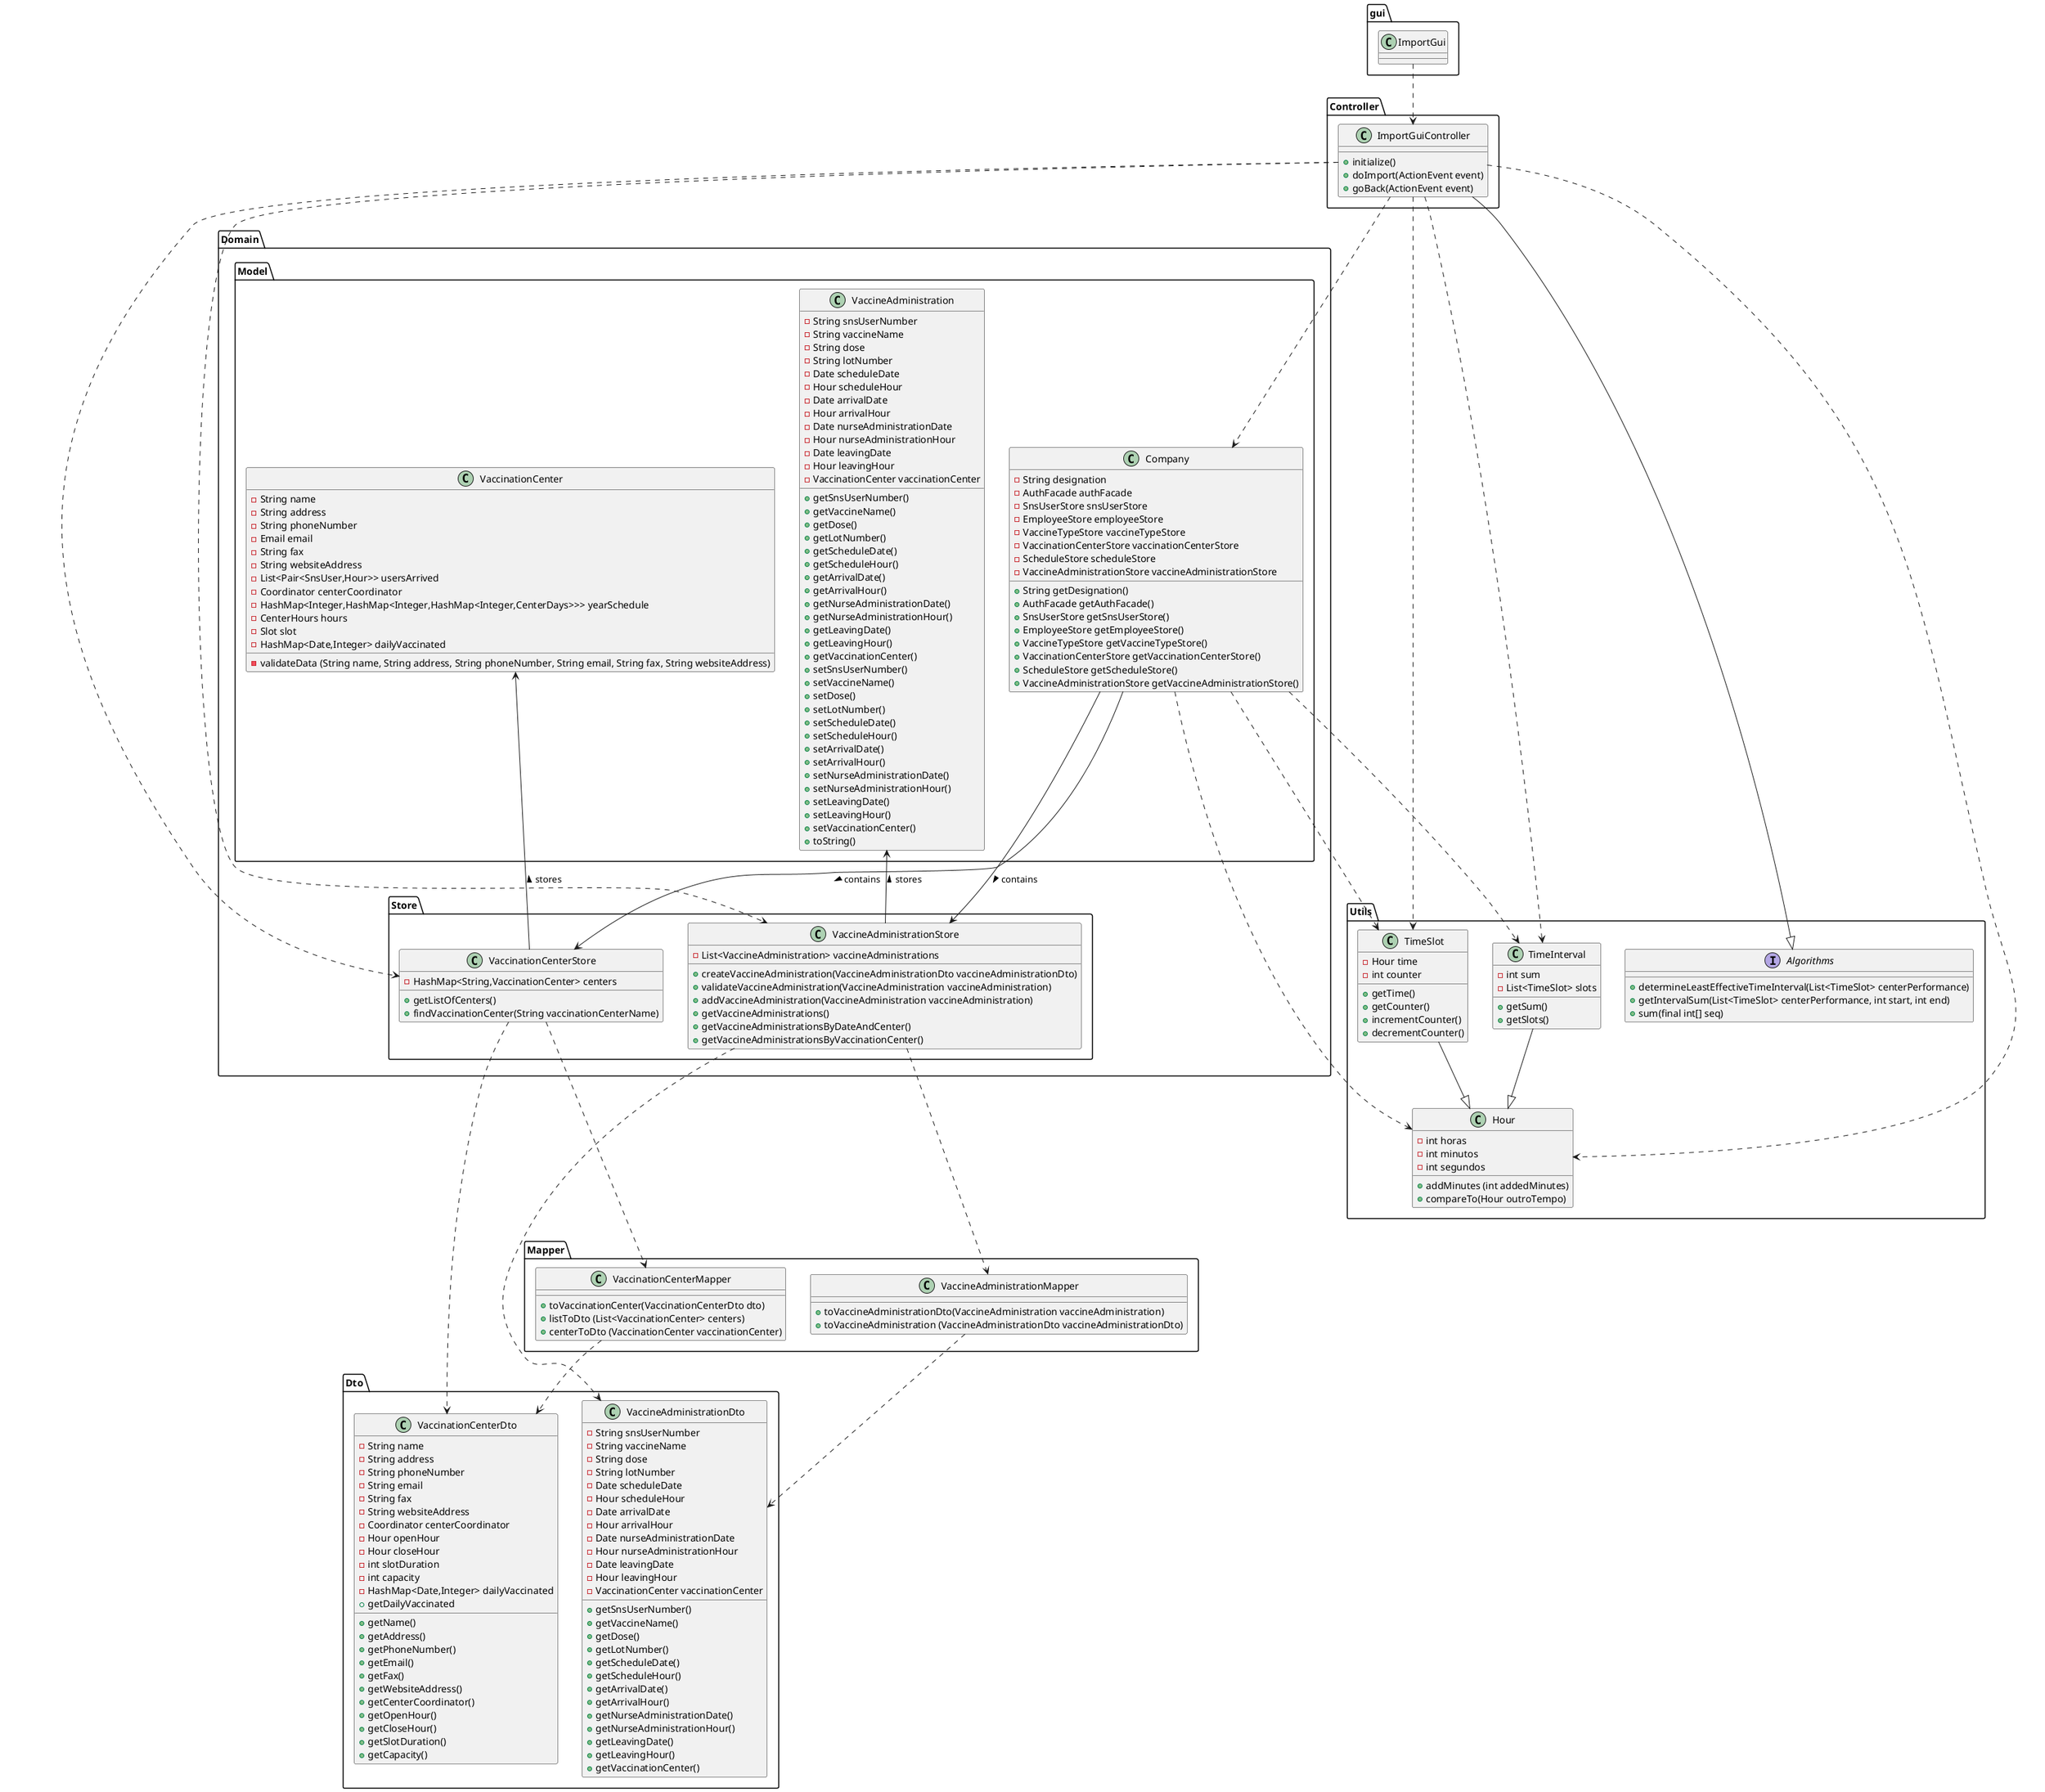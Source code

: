 @startuml

package gui {
class ImportGui{
}
}

package Controller {
class ImportGuiController{
+initialize()
+doImport(ActionEvent event)
+goBack(ActionEvent event)

}

}


package Domain {

package Store {
class VaccineAdministrationStore{
-List<VaccineAdministration> vaccineAdministrations
+createVaccineAdministration(VaccineAdministrationDto vaccineAdministrationDto)
+validateVaccineAdministration(VaccineAdministration vaccineAdministration)
+addVaccineAdministration(VaccineAdministration vaccineAdministration)
+getVaccineAdministrations()
+getVaccineAdministrationsByDateAndCenter()
+getVaccineAdministrationsByVaccinationCenter()

}

class VaccinationCenterStore{
- HashMap<String,VaccinationCenter> centers
+ getListOfCenters()
+ findVaccinationCenter(String vaccinationCenterName)
}


}

package Model {

class VaccineAdministration {
-String snsUserNumber
-String vaccineName
-String dose
-String lotNumber
-Date scheduleDate
-Hour scheduleHour
-Date arrivalDate
-Hour arrivalHour
-Date nurseAdministrationDate
-Hour nurseAdministrationHour
-Date leavingDate
-Hour leavingHour
-VaccinationCenter vaccinationCenter
+getSnsUserNumber()
+getVaccineName()
+getDose()
+getLotNumber()
+getScheduleDate()
+getScheduleHour()
+getArrivalDate()
+getArrivalHour()
+getNurseAdministrationDate()
+getNurseAdministrationHour()
+getLeavingDate()
+getLeavingHour()
+getVaccinationCenter()
+setSnsUserNumber()
+setVaccineName()
+setDose()
+setLotNumber()
+setScheduleDate()
+setScheduleHour()
+setArrivalDate()
+setArrivalHour()
+setNurseAdministrationDate()
+setNurseAdministrationHour()
+setLeavingDate()
+setLeavingHour()
+setVaccinationCenter()
+toString()

}

class Company {
- String designation
- AuthFacade authFacade
- SnsUserStore snsUserStore
- EmployeeStore employeeStore
- VaccineTypeStore vaccineTypeStore
- VaccinationCenterStore vaccinationCenterStore
- ScheduleStore scheduleStore
- VaccineAdministrationStore vaccineAdministrationStore

+ String getDesignation()
+ AuthFacade getAuthFacade()
+ SnsUserStore getSnsUserStore()
+ EmployeeStore getEmployeeStore()
+ VaccineTypeStore getVaccineTypeStore()
+ VaccinationCenterStore getVaccinationCenterStore()
+ ScheduleStore getScheduleStore()
+ VaccineAdministrationStore getVaccineAdministrationStore()

}

class VaccinationCenter {
- String name
- String address
- String phoneNumber
- Email email
- String fax
- String websiteAddress
- List<Pair<SnsUser,Hour>> usersArrived
- Coordinator centerCoordinator
- HashMap<Integer,HashMap<Integer,HashMap<Integer,CenterDays>>> yearSchedule
- CenterHours hours
- Slot slot
- HashMap<Date,Integer> dailyVaccinated
- validateData (String name, String address, String phoneNumber, String email, String fax, String websiteAddress)

}

}

}

package Utils {

interface Algorithms {
+determineLeastEffectiveTimeInterval(List<TimeSlot> centerPerformance)
+getIntervalSum(List<TimeSlot> centerPerformance, int start, int end)
+sum(final int[] seq)

}

class TimeInterval {
-int sum
-List<TimeSlot> slots
+getSum()
+getSlots()
}

class TimeSlot {
-Hour time
-int counter
+getTime()
+getCounter()
+incrementCounter()
+decrementCounter()

}

class Hour {
-int horas
-int minutos
-int segundos
+addMinutes (int addedMinutes)
+compareTo(Hour outroTempo)

}

}

package Mapper {

class VaccinationCenterMapper {
+ toVaccinationCenter(VaccinationCenterDto dto)
+ listToDto (List<VaccinationCenter> centers)
+ centerToDto (VaccinationCenter vaccinationCenter)
}

class VaccineAdministrationMapper {
+toVaccineAdministrationDto(VaccineAdministration vaccineAdministration)
+toVaccineAdministration (VaccineAdministrationDto vaccineAdministrationDto)

}

}

package Dto {

class VaccinationCenterDto{
- String name
- String address
- String phoneNumber
- String email
- String fax
- String websiteAddress
- Coordinator centerCoordinator
- Hour openHour
- Hour closeHour
- int slotDuration
- int capacity
- HashMap<Date,Integer> dailyVaccinated
+ getName()
+ getAddress()
+ getPhoneNumber()
+ getEmail()
+ getFax()
+ getWebsiteAddress()
+ getCenterCoordinator()
+ getOpenHour()
+ getCloseHour()
+ getSlotDuration()
+ getCapacity()
+ getDailyVaccinated

}

class VaccineAdministrationDto {
-String snsUserNumber
-String vaccineName
-String dose
-String lotNumber
-Date scheduleDate
-Hour scheduleHour
-Date arrivalDate
-Hour arrivalHour
-Date nurseAdministrationDate
-Hour nurseAdministrationHour
-Date leavingDate
-Hour leavingHour
-VaccinationCenter vaccinationCenter
+getSnsUserNumber()
+getVaccineName()
+getDose()
+getLotNumber()
+getScheduleDate()
+getScheduleHour()
+getArrivalDate()
+getArrivalHour()
+getNurseAdministrationDate()
+getNurseAdministrationHour()
+getLeavingDate()
+getLeavingHour()
+getVaccinationCenter()

}

ImportGui .-> ImportGuiController
ImportGuiController .-> TimeSlot
ImportGuiController .-> TimeInterval
ImportGuiController .-> Hour
ImportGuiController --|> Algorithms
TimeSlot --|> Hour
TimeInterval --|> Hour
Company --> VaccinationCenterStore : contains >
Company --> VaccineAdministrationStore : contains >
VaccinationCenterStore .--> VaccinationCenterMapper
VaccineAdministrationStore .--> VaccineAdministrationMapper
VaccinationCenterStore -> VaccinationCenter : stores >
VaccineAdministrationStore -> VaccineAdministration : stores >
Company .-> Hour
Company .-> TimeInterval
Company .-> TimeSlot
VaccinationCenterMapper ..> VaccinationCenterDto
VaccineAdministrationMapper ..> VaccineAdministrationDto
VaccinationCenterStore ...> VaccinationCenterDto
VaccineAdministrationStore ...> VaccineAdministrationDto
ImportGuiController .-> Company
ImportGuiController .-> VaccineAdministrationStore
ImportGuiController .-> VaccinationCenterStore

}
@enduml